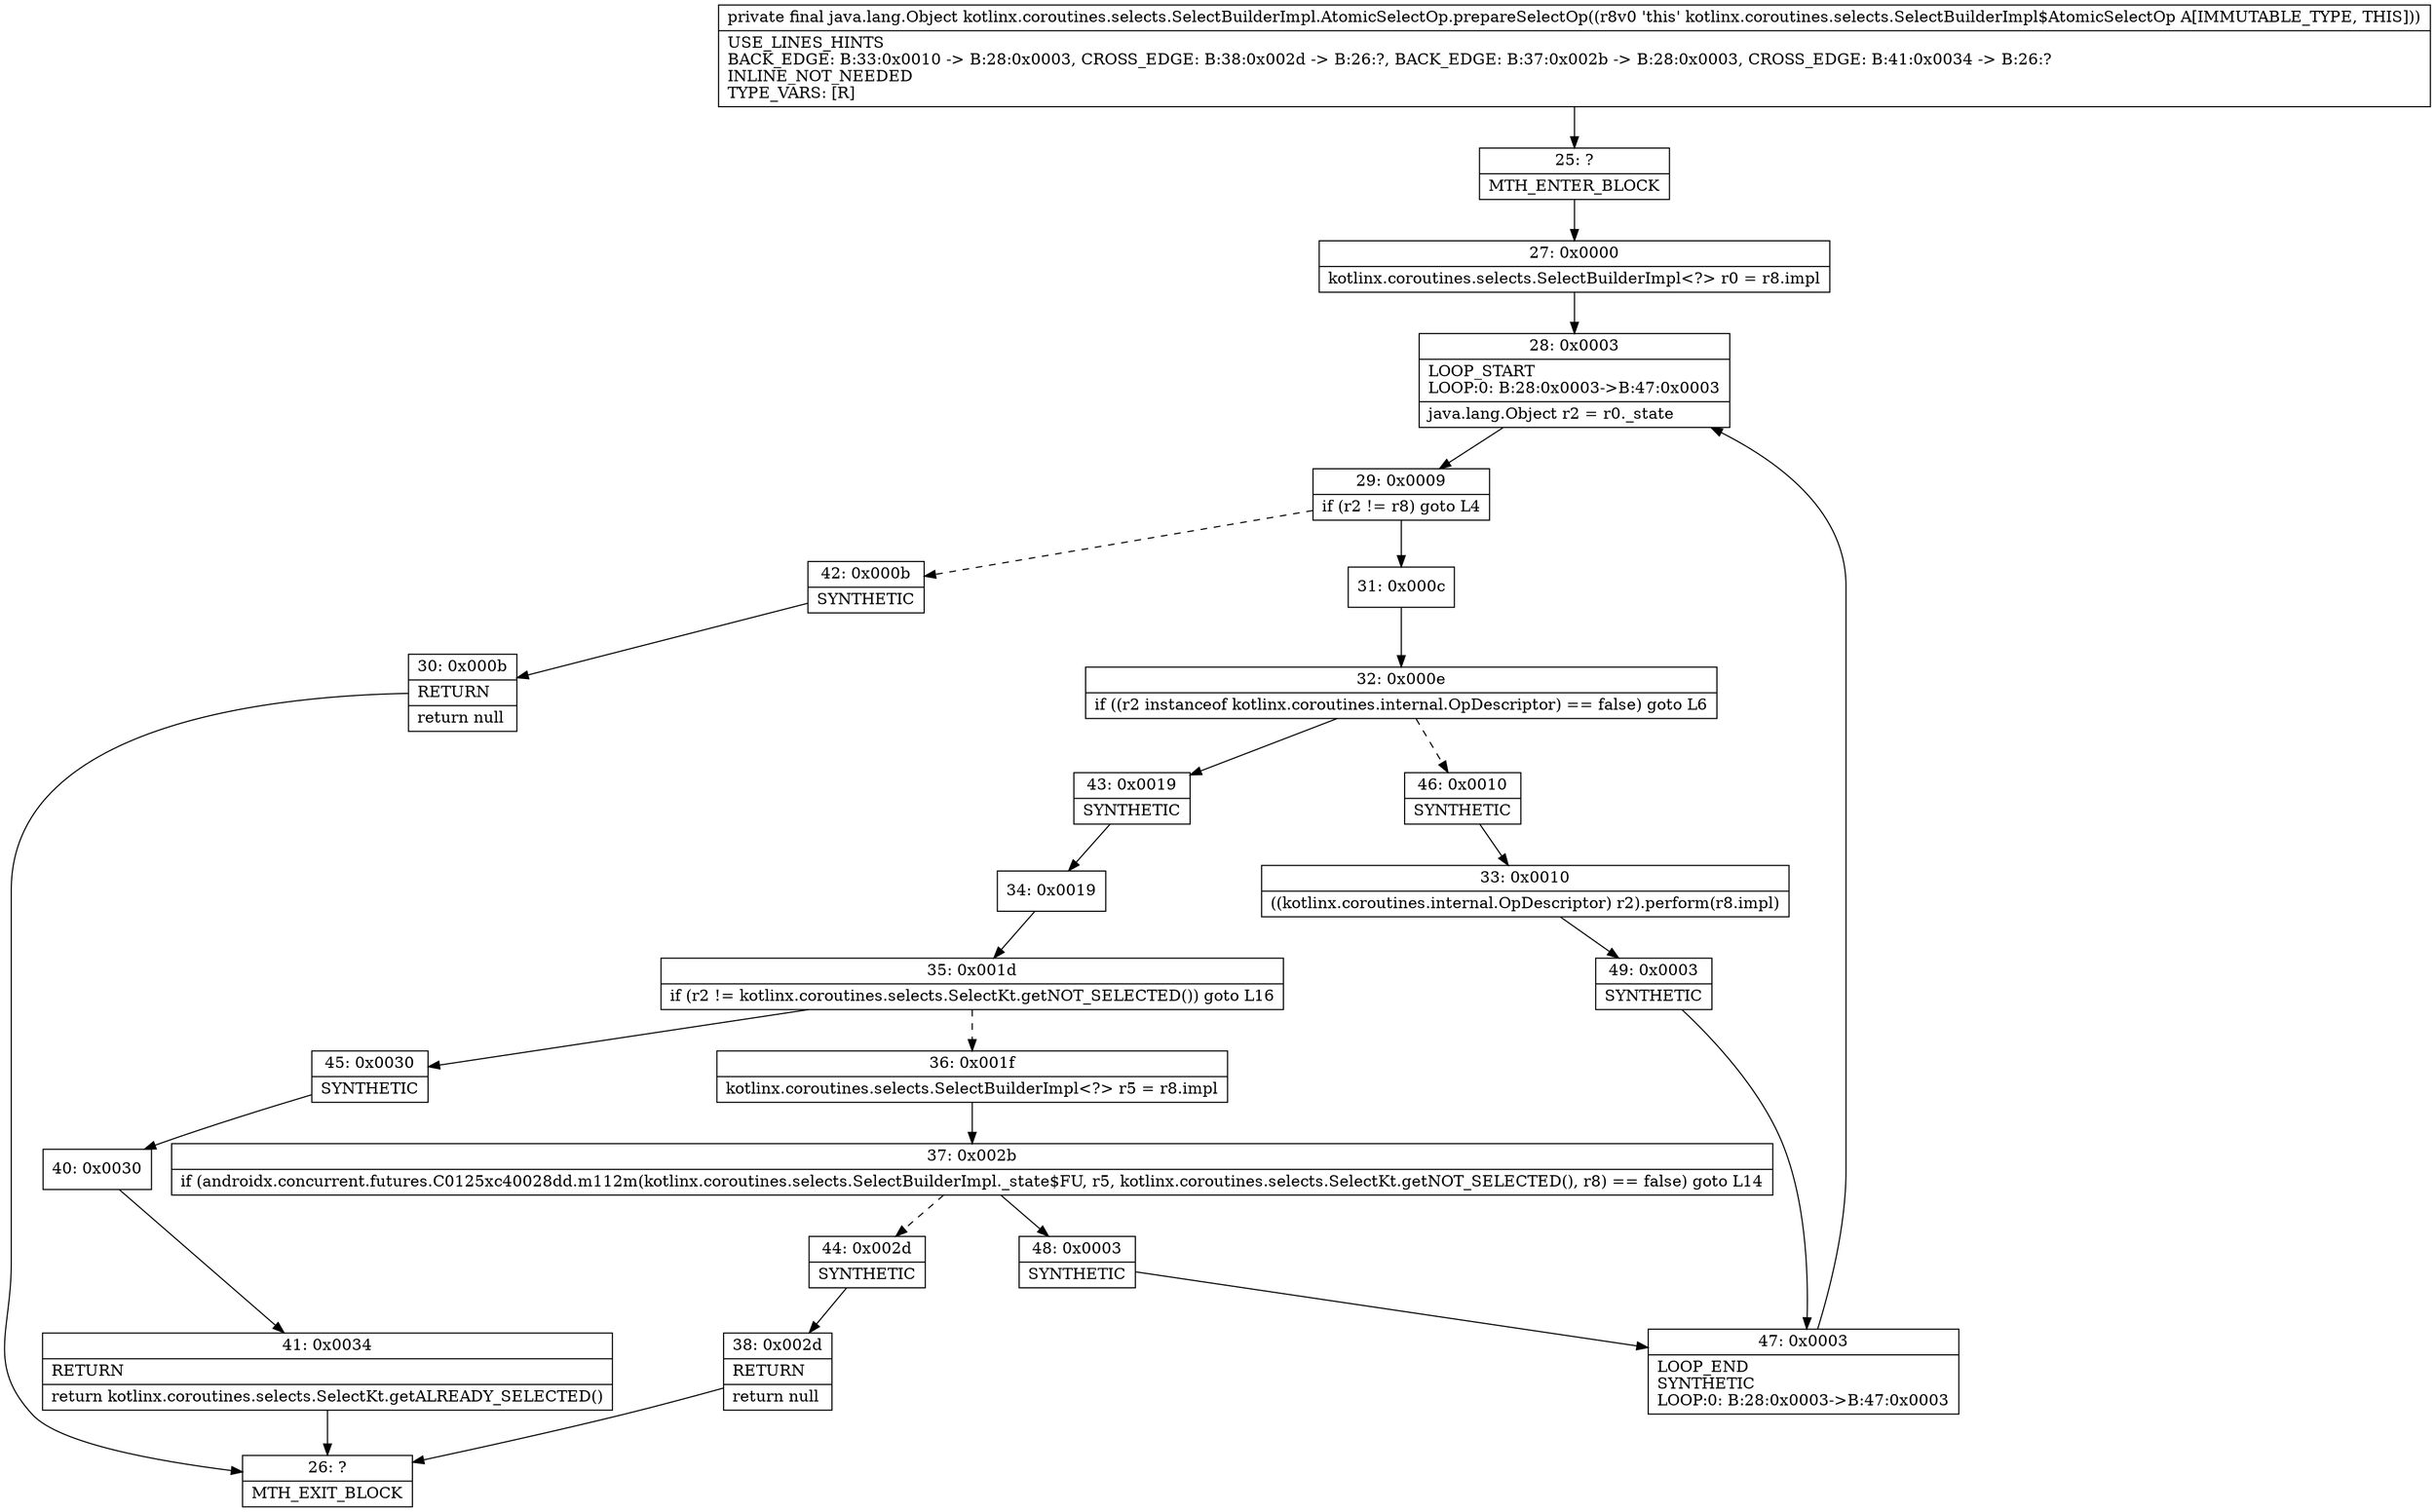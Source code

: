 digraph "CFG forkotlinx.coroutines.selects.SelectBuilderImpl.AtomicSelectOp.prepareSelectOp()Ljava\/lang\/Object;" {
Node_25 [shape=record,label="{25\:\ ?|MTH_ENTER_BLOCK\l}"];
Node_27 [shape=record,label="{27\:\ 0x0000|kotlinx.coroutines.selects.SelectBuilderImpl\<?\> r0 = r8.impl\l}"];
Node_28 [shape=record,label="{28\:\ 0x0003|LOOP_START\lLOOP:0: B:28:0x0003\-\>B:47:0x0003\l|java.lang.Object r2 = r0._state\l}"];
Node_29 [shape=record,label="{29\:\ 0x0009|if (r2 != r8) goto L4\l}"];
Node_31 [shape=record,label="{31\:\ 0x000c}"];
Node_32 [shape=record,label="{32\:\ 0x000e|if ((r2 instanceof kotlinx.coroutines.internal.OpDescriptor) == false) goto L6\l}"];
Node_43 [shape=record,label="{43\:\ 0x0019|SYNTHETIC\l}"];
Node_34 [shape=record,label="{34\:\ 0x0019}"];
Node_35 [shape=record,label="{35\:\ 0x001d|if (r2 != kotlinx.coroutines.selects.SelectKt.getNOT_SELECTED()) goto L16\l}"];
Node_36 [shape=record,label="{36\:\ 0x001f|kotlinx.coroutines.selects.SelectBuilderImpl\<?\> r5 = r8.impl\l}"];
Node_37 [shape=record,label="{37\:\ 0x002b|if (androidx.concurrent.futures.C0125xc40028dd.m112m(kotlinx.coroutines.selects.SelectBuilderImpl._state$FU, r5, kotlinx.coroutines.selects.SelectKt.getNOT_SELECTED(), r8) == false) goto L14\l}"];
Node_44 [shape=record,label="{44\:\ 0x002d|SYNTHETIC\l}"];
Node_38 [shape=record,label="{38\:\ 0x002d|RETURN\l|return null\l}"];
Node_26 [shape=record,label="{26\:\ ?|MTH_EXIT_BLOCK\l}"];
Node_48 [shape=record,label="{48\:\ 0x0003|SYNTHETIC\l}"];
Node_47 [shape=record,label="{47\:\ 0x0003|LOOP_END\lSYNTHETIC\lLOOP:0: B:28:0x0003\-\>B:47:0x0003\l}"];
Node_45 [shape=record,label="{45\:\ 0x0030|SYNTHETIC\l}"];
Node_40 [shape=record,label="{40\:\ 0x0030}"];
Node_41 [shape=record,label="{41\:\ 0x0034|RETURN\l|return kotlinx.coroutines.selects.SelectKt.getALREADY_SELECTED()\l}"];
Node_46 [shape=record,label="{46\:\ 0x0010|SYNTHETIC\l}"];
Node_33 [shape=record,label="{33\:\ 0x0010|((kotlinx.coroutines.internal.OpDescriptor) r2).perform(r8.impl)\l}"];
Node_49 [shape=record,label="{49\:\ 0x0003|SYNTHETIC\l}"];
Node_42 [shape=record,label="{42\:\ 0x000b|SYNTHETIC\l}"];
Node_30 [shape=record,label="{30\:\ 0x000b|RETURN\l|return null\l}"];
MethodNode[shape=record,label="{private final java.lang.Object kotlinx.coroutines.selects.SelectBuilderImpl.AtomicSelectOp.prepareSelectOp((r8v0 'this' kotlinx.coroutines.selects.SelectBuilderImpl$AtomicSelectOp A[IMMUTABLE_TYPE, THIS]))  | USE_LINES_HINTS\lBACK_EDGE: B:33:0x0010 \-\> B:28:0x0003, CROSS_EDGE: B:38:0x002d \-\> B:26:?, BACK_EDGE: B:37:0x002b \-\> B:28:0x0003, CROSS_EDGE: B:41:0x0034 \-\> B:26:?\lINLINE_NOT_NEEDED\lTYPE_VARS: [R]\l}"];
MethodNode -> Node_25;Node_25 -> Node_27;
Node_27 -> Node_28;
Node_28 -> Node_29;
Node_29 -> Node_31;
Node_29 -> Node_42[style=dashed];
Node_31 -> Node_32;
Node_32 -> Node_43;
Node_32 -> Node_46[style=dashed];
Node_43 -> Node_34;
Node_34 -> Node_35;
Node_35 -> Node_36[style=dashed];
Node_35 -> Node_45;
Node_36 -> Node_37;
Node_37 -> Node_44[style=dashed];
Node_37 -> Node_48;
Node_44 -> Node_38;
Node_38 -> Node_26;
Node_48 -> Node_47;
Node_47 -> Node_28;
Node_45 -> Node_40;
Node_40 -> Node_41;
Node_41 -> Node_26;
Node_46 -> Node_33;
Node_33 -> Node_49;
Node_49 -> Node_47;
Node_42 -> Node_30;
Node_30 -> Node_26;
}

